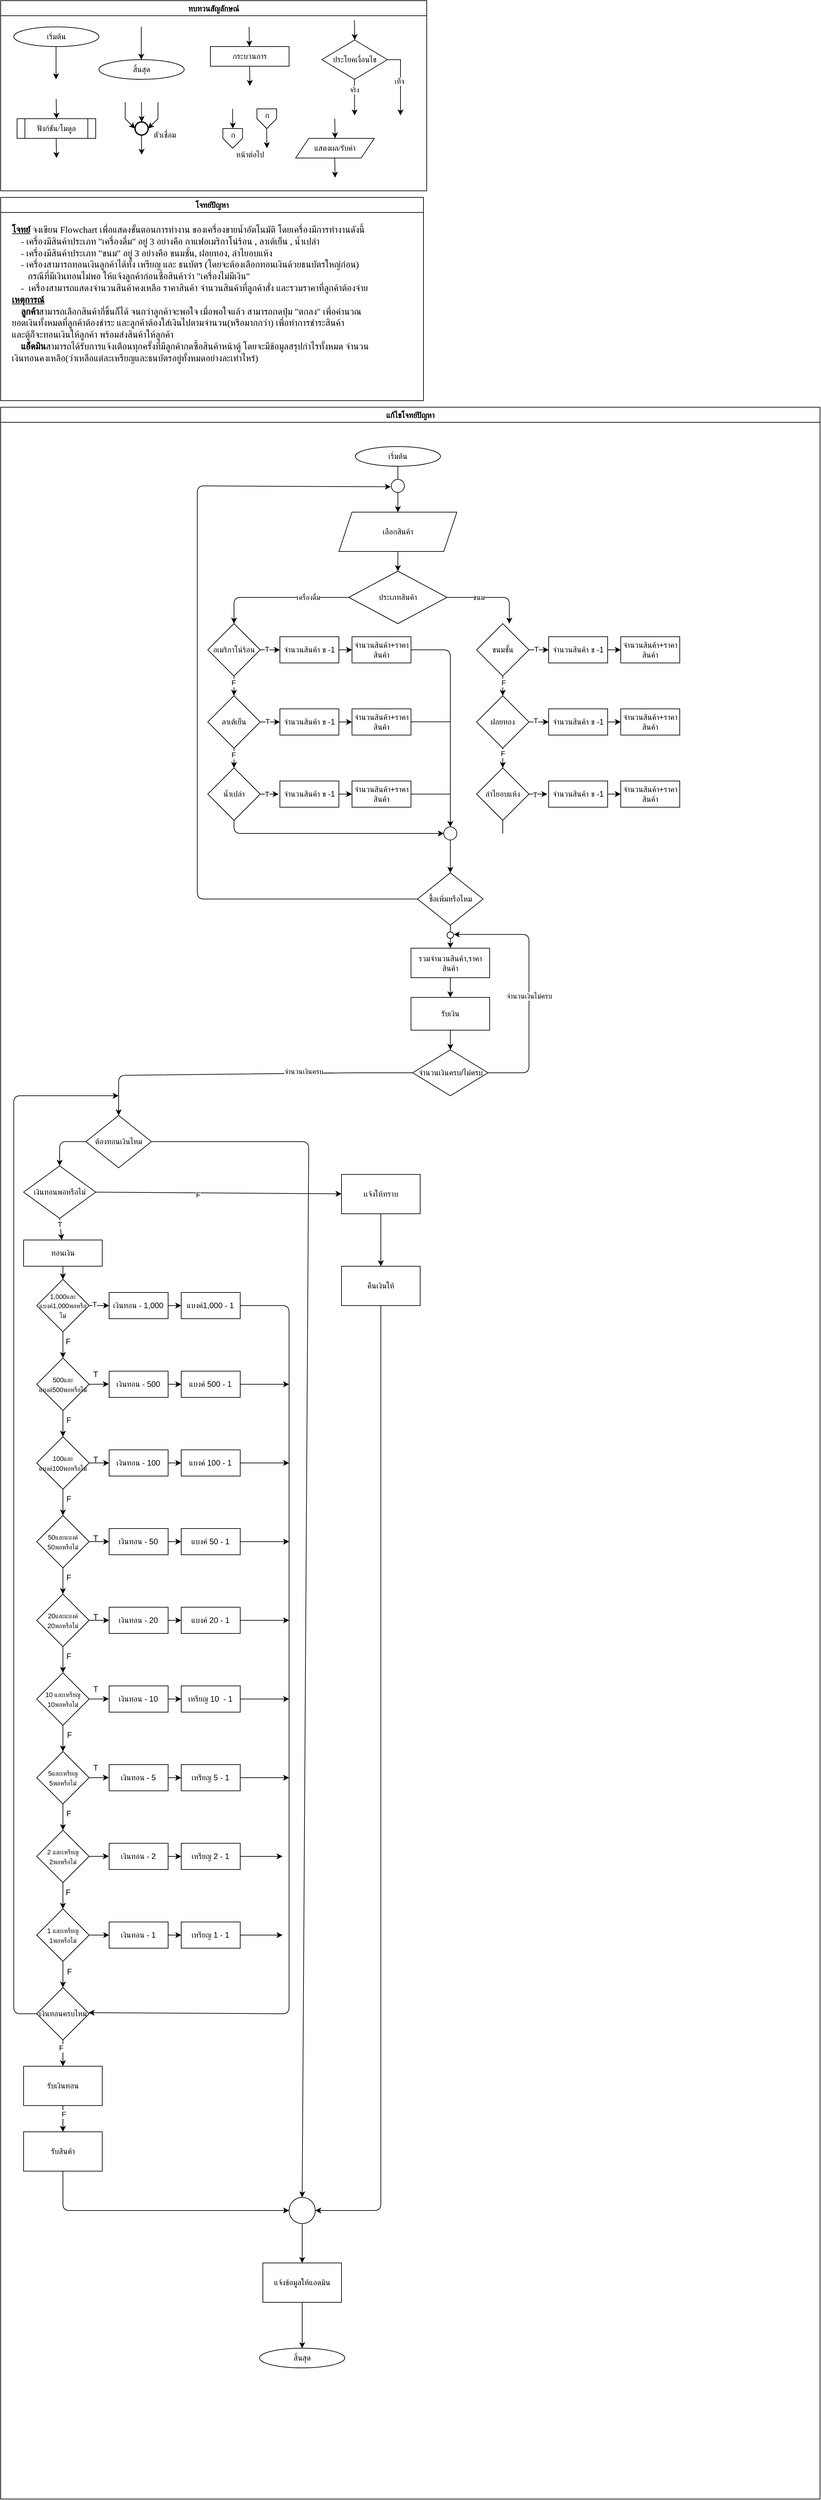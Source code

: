 <mxfile>
    <diagram id="C5RBs43oDa-KdzZeNtuy" name="Page-1">
        <mxGraphModel dx="2458" dy="922" grid="1" gridSize="10" guides="1" tooltips="1" connect="1" arrows="1" fold="1" page="1" pageScale="1" pageWidth="827" pageHeight="1169" math="0" shadow="0">
            <root>
                <mxCell id="WIyWlLk6GJQsqaUBKTNV-0"/>
                <mxCell id="WIyWlLk6GJQsqaUBKTNV-1" parent="WIyWlLk6GJQsqaUBKTNV-0"/>
                <mxCell id="M7CGMbNuYNeq0SnUNNgH-6" value="ทบทวนสัญลักษณ์" style="swimlane;fontFamily=Sarabun;fontSource=https%3A%2F%2Ffonts.googleapis.com%2Fcss%3Ffamily%3DSarabun;" parent="WIyWlLk6GJQsqaUBKTNV-1" vertex="1">
                    <mxGeometry x="-720" y="20" width="650" height="290" as="geometry"/>
                </mxCell>
                <mxCell id="M7CGMbNuYNeq0SnUNNgH-2" value="&lt;font data-font-src=&quot;https://fonts.googleapis.com/css?family=Sarabun&quot; face=&quot;Sarabun&quot;&gt;เริ่มต้น&lt;/font&gt;" style="ellipse;whiteSpace=wrap;html=1;" parent="M7CGMbNuYNeq0SnUNNgH-6" vertex="1">
                    <mxGeometry x="20" y="40" width="130" height="30" as="geometry"/>
                </mxCell>
                <mxCell id="M7CGMbNuYNeq0SnUNNgH-5" value="" style="endArrow=classic;html=1;rounded=0;" parent="M7CGMbNuYNeq0SnUNNgH-6" edge="1">
                    <mxGeometry width="50" height="50" relative="1" as="geometry">
                        <mxPoint x="84.5" y="70" as="sourcePoint"/>
                        <mxPoint x="84.5" y="120" as="targetPoint"/>
                    </mxGeometry>
                </mxCell>
                <mxCell id="M7CGMbNuYNeq0SnUNNgH-3" value="&lt;font face=&quot;Sarabun&quot;&gt;สิ้นสุด&lt;/font&gt;" style="ellipse;whiteSpace=wrap;html=1;" parent="M7CGMbNuYNeq0SnUNNgH-6" vertex="1">
                    <mxGeometry x="150" y="90" width="130" height="30" as="geometry"/>
                </mxCell>
                <mxCell id="M7CGMbNuYNeq0SnUNNgH-4" value="" style="endArrow=classic;html=1;rounded=0;" parent="M7CGMbNuYNeq0SnUNNgH-6" edge="1">
                    <mxGeometry width="50" height="50" relative="1" as="geometry">
                        <mxPoint x="214.5" y="40" as="sourcePoint"/>
                        <mxPoint x="214.5" y="90" as="targetPoint"/>
                    </mxGeometry>
                </mxCell>
                <mxCell id="mvioNwK95yMqdUQ73LqQ-0" value="กระบวนการ" style="rounded=0;whiteSpace=wrap;html=1;fontFamily=Sarabun;fontSource=https%3A%2F%2Ffonts.googleapis.com%2Fcss%3Ffamily%3DSarabun;" parent="M7CGMbNuYNeq0SnUNNgH-6" vertex="1">
                    <mxGeometry x="320" y="70" width="120" height="30" as="geometry"/>
                </mxCell>
                <mxCell id="mvioNwK95yMqdUQ73LqQ-1" value="" style="endArrow=classic;html=1;rounded=0;" parent="M7CGMbNuYNeq0SnUNNgH-6" edge="1">
                    <mxGeometry width="50" height="50" relative="1" as="geometry">
                        <mxPoint x="379" y="40" as="sourcePoint"/>
                        <mxPoint x="379.5" y="70" as="targetPoint"/>
                    </mxGeometry>
                </mxCell>
                <mxCell id="mvioNwK95yMqdUQ73LqQ-2" value="" style="endArrow=classic;html=1;rounded=0;" parent="M7CGMbNuYNeq0SnUNNgH-6" edge="1">
                    <mxGeometry width="50" height="50" relative="1" as="geometry">
                        <mxPoint x="379.75" y="100" as="sourcePoint"/>
                        <mxPoint x="380.25" y="130" as="targetPoint"/>
                    </mxGeometry>
                </mxCell>
                <mxCell id="mvioNwK95yMqdUQ73LqQ-3" value="ประโยคเงื่อนไข" style="rhombus;whiteSpace=wrap;html=1;fontFamily=Sarabun;fontSource=https%3A%2F%2Ffonts.googleapis.com%2Fcss%3Ffamily%3DSarabun;" parent="M7CGMbNuYNeq0SnUNNgH-6" vertex="1">
                    <mxGeometry x="490" y="60" width="100" height="60" as="geometry"/>
                </mxCell>
                <mxCell id="mvioNwK95yMqdUQ73LqQ-4" value="" style="endArrow=classic;html=1;rounded=0;" parent="M7CGMbNuYNeq0SnUNNgH-6" edge="1">
                    <mxGeometry width="50" height="50" relative="1" as="geometry">
                        <mxPoint x="539.71" y="30" as="sourcePoint"/>
                        <mxPoint x="540.21" y="60" as="targetPoint"/>
                    </mxGeometry>
                </mxCell>
                <mxCell id="mvioNwK95yMqdUQ73LqQ-5" value="" style="endArrow=classic;html=1;rounded=0;" parent="M7CGMbNuYNeq0SnUNNgH-6" edge="1">
                    <mxGeometry width="50" height="50" relative="1" as="geometry">
                        <mxPoint x="539.71" y="120" as="sourcePoint"/>
                        <mxPoint x="540" y="175" as="targetPoint"/>
                    </mxGeometry>
                </mxCell>
                <mxCell id="mvioNwK95yMqdUQ73LqQ-7" value="จริง" style="edgeLabel;html=1;align=center;verticalAlign=middle;resizable=0;points=[];fontFamily=Sarabun;fontSource=https%3A%2F%2Ffonts.googleapis.com%2Fcss%3Ffamily%3DSarabun;" parent="mvioNwK95yMqdUQ73LqQ-5" vertex="1" connectable="0">
                    <mxGeometry x="-0.414" y="-1" relative="1" as="geometry">
                        <mxPoint as="offset"/>
                    </mxGeometry>
                </mxCell>
                <mxCell id="mvioNwK95yMqdUQ73LqQ-6" value="" style="endArrow=classic;html=1;rounded=0;exitX=1;exitY=0.5;exitDx=0;exitDy=0;" parent="M7CGMbNuYNeq0SnUNNgH-6" source="mvioNwK95yMqdUQ73LqQ-3" edge="1">
                    <mxGeometry width="50" height="50" relative="1" as="geometry">
                        <mxPoint x="620" y="95" as="sourcePoint"/>
                        <mxPoint x="610" y="175" as="targetPoint"/>
                        <Array as="points">
                            <mxPoint x="610" y="90"/>
                        </Array>
                    </mxGeometry>
                </mxCell>
                <mxCell id="mvioNwK95yMqdUQ73LqQ-8" value="&lt;font data-font-src=&quot;https://fonts.googleapis.com/css?family=Sarabun&quot; face=&quot;Sarabun&quot;&gt;เท็จ&lt;/font&gt;" style="edgeLabel;html=1;align=center;verticalAlign=middle;resizable=0;points=[];" parent="mvioNwK95yMqdUQ73LqQ-6" vertex="1" connectable="0">
                    <mxGeometry x="-0.002" y="-2" relative="1" as="geometry">
                        <mxPoint as="offset"/>
                    </mxGeometry>
                </mxCell>
                <mxCell id="mvioNwK95yMqdUQ73LqQ-9" value="&lt;font data-font-src=&quot;https://fonts.googleapis.com/css?family=Sarabun&quot; face=&quot;Sarabun&quot;&gt;ฟังก์ชัน/โมดูล&lt;/font&gt;" style="shape=process;whiteSpace=wrap;html=1;backgroundOutline=1;" parent="M7CGMbNuYNeq0SnUNNgH-6" vertex="1">
                    <mxGeometry x="25" y="180" width="120" height="30" as="geometry"/>
                </mxCell>
                <mxCell id="mvioNwK95yMqdUQ73LqQ-11" value="" style="endArrow=classic;html=1;rounded=0;" parent="M7CGMbNuYNeq0SnUNNgH-6" edge="1">
                    <mxGeometry width="50" height="50" relative="1" as="geometry">
                        <mxPoint x="84.71" y="150" as="sourcePoint"/>
                        <mxPoint x="85.21" y="180" as="targetPoint"/>
                    </mxGeometry>
                </mxCell>
                <mxCell id="mvioNwK95yMqdUQ73LqQ-12" value="" style="endArrow=classic;html=1;rounded=0;" parent="M7CGMbNuYNeq0SnUNNgH-6" edge="1">
                    <mxGeometry width="50" height="50" relative="1" as="geometry">
                        <mxPoint x="84.71" y="210" as="sourcePoint"/>
                        <mxPoint x="85.21" y="240" as="targetPoint"/>
                    </mxGeometry>
                </mxCell>
                <mxCell id="mvioNwK95yMqdUQ73LqQ-13" value="" style="strokeWidth=2;html=1;shape=mxgraph.flowchart.start_2;whiteSpace=wrap;" parent="M7CGMbNuYNeq0SnUNNgH-6" vertex="1">
                    <mxGeometry x="205" y="185" width="20" height="20" as="geometry"/>
                </mxCell>
                <mxCell id="mvioNwK95yMqdUQ73LqQ-16" value="" style="endArrow=classic;html=1;rounded=0;" parent="M7CGMbNuYNeq0SnUNNgH-6" edge="1">
                    <mxGeometry width="50" height="50" relative="1" as="geometry">
                        <mxPoint x="214.71" y="155" as="sourcePoint"/>
                        <mxPoint x="215.21" y="185" as="targetPoint"/>
                    </mxGeometry>
                </mxCell>
                <mxCell id="mvioNwK95yMqdUQ73LqQ-17" value="" style="endArrow=classic;html=1;rounded=0;entryX=0;entryY=0.5;entryDx=0;entryDy=0;entryPerimeter=0;" parent="M7CGMbNuYNeq0SnUNNgH-6" target="mvioNwK95yMqdUQ73LqQ-13" edge="1">
                    <mxGeometry width="50" height="50" relative="1" as="geometry">
                        <mxPoint x="190.0" y="155" as="sourcePoint"/>
                        <mxPoint x="190.5" y="185" as="targetPoint"/>
                        <Array as="points">
                            <mxPoint x="190" y="180"/>
                        </Array>
                    </mxGeometry>
                </mxCell>
                <mxCell id="mvioNwK95yMqdUQ73LqQ-18" value="" style="endArrow=classic;html=1;rounded=0;entryX=1;entryY=0.5;entryDx=0;entryDy=0;entryPerimeter=0;" parent="M7CGMbNuYNeq0SnUNNgH-6" target="mvioNwK95yMqdUQ73LqQ-13" edge="1">
                    <mxGeometry width="50" height="50" relative="1" as="geometry">
                        <mxPoint x="240.0" y="155" as="sourcePoint"/>
                        <mxPoint x="240.5" y="185" as="targetPoint"/>
                        <Array as="points">
                            <mxPoint x="240" y="180"/>
                        </Array>
                    </mxGeometry>
                </mxCell>
                <mxCell id="mvioNwK95yMqdUQ73LqQ-19" value="" style="endArrow=classic;html=1;rounded=0;" parent="M7CGMbNuYNeq0SnUNNgH-6" edge="1">
                    <mxGeometry width="50" height="50" relative="1" as="geometry">
                        <mxPoint x="214.71" y="205" as="sourcePoint"/>
                        <mxPoint x="215.21" y="235" as="targetPoint"/>
                    </mxGeometry>
                </mxCell>
                <mxCell id="mvioNwK95yMqdUQ73LqQ-20" value="&lt;font data-font-src=&quot;https://fonts.googleapis.com/css?family=Sarabun&quot; face=&quot;Sarabun&quot;&gt;ตัวเชื่อม&lt;/font&gt;" style="text;html=1;align=center;verticalAlign=middle;resizable=0;points=[];autosize=1;strokeColor=none;fillColor=none;" parent="M7CGMbNuYNeq0SnUNNgH-6" vertex="1">
                    <mxGeometry x="220" y="190" width="60" height="30" as="geometry"/>
                </mxCell>
                <mxCell id="mvioNwK95yMqdUQ73LqQ-25" value="" style="endArrow=classic;html=1;rounded=0;" parent="M7CGMbNuYNeq0SnUNNgH-6" edge="1">
                    <mxGeometry width="50" height="50" relative="1" as="geometry">
                        <mxPoint x="353.71" y="165" as="sourcePoint"/>
                        <mxPoint x="354.21" y="195" as="targetPoint"/>
                    </mxGeometry>
                </mxCell>
                <mxCell id="mvioNwK95yMqdUQ73LqQ-21" value="" style="verticalLabelPosition=bottom;verticalAlign=top;html=1;shape=offPageConnector;rounded=0;size=0.5;" parent="M7CGMbNuYNeq0SnUNNgH-6" vertex="1">
                    <mxGeometry x="339" y="195" width="30" height="30" as="geometry"/>
                </mxCell>
                <mxCell id="mvioNwK95yMqdUQ73LqQ-26" value="" style="endArrow=classic;html=1;rounded=0;" parent="M7CGMbNuYNeq0SnUNNgH-6" edge="1">
                    <mxGeometry width="50" height="50" relative="1" as="geometry">
                        <mxPoint x="405.71" y="195" as="sourcePoint"/>
                        <mxPoint x="406.21" y="225" as="targetPoint"/>
                    </mxGeometry>
                </mxCell>
                <mxCell id="mvioNwK95yMqdUQ73LqQ-27" value="" style="verticalLabelPosition=bottom;verticalAlign=top;html=1;shape=offPageConnector;rounded=0;size=0.5;" parent="M7CGMbNuYNeq0SnUNNgH-6" vertex="1">
                    <mxGeometry x="391" y="165" width="30" height="30" as="geometry"/>
                </mxCell>
                <mxCell id="mvioNwK95yMqdUQ73LqQ-28" value="หน้าต่อไป" style="text;html=1;align=center;verticalAlign=middle;resizable=0;points=[];autosize=1;strokeColor=none;fillColor=none;fontFamily=Sarabun;fontSource=https%3A%2F%2Ffonts.googleapis.com%2Fcss%3Ffamily%3DSarabun;" parent="M7CGMbNuYNeq0SnUNNgH-6" vertex="1">
                    <mxGeometry x="345" y="220" width="70" height="30" as="geometry"/>
                </mxCell>
                <mxCell id="mvioNwK95yMqdUQ73LqQ-29" value="ก" style="text;html=1;align=center;verticalAlign=middle;resizable=0;points=[];autosize=1;strokeColor=none;fillColor=none;fontFamily=Sarabun;fontSource=https%3A%2F%2Ffonts.googleapis.com%2Fcss%3Ffamily%3DSarabun;" parent="M7CGMbNuYNeq0SnUNNgH-6" vertex="1">
                    <mxGeometry x="339" y="190" width="30" height="30" as="geometry"/>
                </mxCell>
                <mxCell id="mvioNwK95yMqdUQ73LqQ-30" value="ก" style="text;html=1;align=center;verticalAlign=middle;resizable=0;points=[];autosize=1;strokeColor=none;fillColor=none;fontFamily=Sarabun;fontSource=https%3A%2F%2Ffonts.googleapis.com%2Fcss%3Ffamily%3DSarabun;" parent="M7CGMbNuYNeq0SnUNNgH-6" vertex="1">
                    <mxGeometry x="391" y="160" width="30" height="30" as="geometry"/>
                </mxCell>
                <mxCell id="mvioNwK95yMqdUQ73LqQ-32" value="แสดงผล/รับค่า" style="shape=parallelogram;perimeter=parallelogramPerimeter;whiteSpace=wrap;html=1;fixedSize=1;fontFamily=Sarabun;fontSource=https%3A%2F%2Ffonts.googleapis.com%2Fcss%3Ffamily%3DSarabun;" parent="M7CGMbNuYNeq0SnUNNgH-6" vertex="1">
                    <mxGeometry x="450" y="210" width="120" height="30" as="geometry"/>
                </mxCell>
                <mxCell id="mvioNwK95yMqdUQ73LqQ-33" value="" style="endArrow=classic;html=1;rounded=0;" parent="M7CGMbNuYNeq0SnUNNgH-6" edge="1">
                    <mxGeometry width="50" height="50" relative="1" as="geometry">
                        <mxPoint x="509.71" y="180" as="sourcePoint"/>
                        <mxPoint x="510.21" y="210" as="targetPoint"/>
                    </mxGeometry>
                </mxCell>
                <mxCell id="mvioNwK95yMqdUQ73LqQ-34" value="" style="endArrow=classic;html=1;rounded=0;" parent="M7CGMbNuYNeq0SnUNNgH-6" edge="1">
                    <mxGeometry width="50" height="50" relative="1" as="geometry">
                        <mxPoint x="509.71" y="240" as="sourcePoint"/>
                        <mxPoint x="510.21" y="270" as="targetPoint"/>
                    </mxGeometry>
                </mxCell>
                <mxCell id="mvioNwK95yMqdUQ73LqQ-36" value="แก้ไขโจทย์ปัญหา" style="swimlane;fontFamily=Sarabun;fontSource=https%3A%2F%2Ffonts.googleapis.com%2Fcss%3Ffamily%3DSarabun;" parent="WIyWlLk6GJQsqaUBKTNV-1" vertex="1">
                    <mxGeometry x="-720" y="640" width="1250" height="3190" as="geometry"/>
                </mxCell>
                <mxCell id="164" value="" style="ellipse;whiteSpace=wrap;html=1;aspect=fixed;" vertex="1" parent="mvioNwK95yMqdUQ73LqQ-36">
                    <mxGeometry x="440" y="2730" width="40" height="40" as="geometry"/>
                </mxCell>
                <mxCell id="3" value="&lt;font face=&quot;Sarabun&quot;&gt;สิ้นสุด&lt;/font&gt;" style="ellipse;whiteSpace=wrap;html=1;" vertex="1" parent="mvioNwK95yMqdUQ73LqQ-36">
                    <mxGeometry x="395" y="2960" width="130" height="30" as="geometry"/>
                </mxCell>
                <mxCell id="166" style="edgeStyle=none;html=1;exitX=0.5;exitY=1;exitDx=0;exitDy=0;" edge="1" parent="mvioNwK95yMqdUQ73LqQ-36" source="167" target="3">
                    <mxGeometry relative="1" as="geometry"/>
                </mxCell>
                <mxCell id="167" value="แจ้งข้อมูลให้แอดมิน" style="whiteSpace=wrap;html=1;" vertex="1" parent="mvioNwK95yMqdUQ73LqQ-36">
                    <mxGeometry x="400" y="2830" width="120" height="60" as="geometry"/>
                </mxCell>
                <mxCell id="163" value="" style="edgeStyle=none;html=1;" edge="1" parent="mvioNwK95yMqdUQ73LqQ-36" source="164" target="167">
                    <mxGeometry relative="1" as="geometry"/>
                </mxCell>
                <mxCell id="mvioNwK95yMqdUQ73LqQ-70" value="&lt;font data-font-src=&quot;https://fonts.googleapis.com/css?family=Sarabun&quot; face=&quot;Sarabun&quot;&gt;โจทย์ปัญหา&lt;/font&gt;" style="swimlane;whiteSpace=wrap;html=1;" parent="WIyWlLk6GJQsqaUBKTNV-1" vertex="1">
                    <mxGeometry x="-720" y="320" width="645" height="310" as="geometry"/>
                </mxCell>
                <mxCell id="mvioNwK95yMqdUQ73LqQ-71" value="&lt;p style=&quot;line-height: 120%;&quot;&gt;&lt;font data-font-src=&quot;https://fonts.googleapis.com/css?family=Sarabun&quot; face=&quot;Sarabun&quot; style=&quot;font-size: 14px;&quot;&gt;&lt;b&gt;&lt;u&gt;โจทย์&lt;/u&gt;&lt;/b&gt; จงเขียน Flowchart เพื่อแสดงขั้นตอนการทำงาน ของเครื่องขายน้ำอัตโนมัติ โดยเครื่องมีการทำงานดังนี้&lt;br&gt;&amp;nbsp; &amp;nbsp; - เครื่องมีสินค้าประเภท &quot;เครื่องดื่ม&quot; อยู่ 3 อย่างคือ กาแฟอเมริกาโน่ร้อน , ลาเต้เย็น , น้ำเปล่า&lt;br&gt;&amp;nbsp; &amp;nbsp; - เครื่องมีสินค้าประเภท &quot;ขนม&quot; อยู่ 3 อย่างคือ ขนมชั้น, ฝอยทอง, ลำไยอบแห้ง&lt;br&gt;&amp;nbsp; &amp;nbsp; - เครื่องสามารถทอนเงินลูกค้าได้ทั้ง เหรียญ และ ธนบัตร (โดยจะต้องเลือกทอนเงินด้วยธนบัตรใหญ่ก่อน)&lt;br&gt;&lt;/font&gt;&lt;span style=&quot;font-family: Sarabun; background-color: initial;&quot;&gt;&amp;nbsp; &amp;nbsp; &amp;nbsp; &amp;nbsp;กรณีที่มีเงินทอนไม่พอ ให้แจ้งลูกค้าก่อนซื้อสินค้าว่า &quot;เครื่องไม่มีเงิน&quot;&lt;br&gt;&amp;nbsp; &amp;nbsp; -&amp;nbsp; เครื่องสามารถแสดงจำนวนสินค้าคงเหลือ ราคาสินค้า จำนวนสินค้าที่ลูกค้าสั่ง และรวมราคาที่ลูกค้าต้องจ่าย&lt;br&gt;&lt;/span&gt;&lt;span style=&quot;font-family: Sarabun; background-color: initial;&quot;&gt;&lt;b&gt;&lt;u&gt;เหตุการณ์&lt;/u&gt;&lt;/b&gt;&lt;br&gt;&amp;nbsp; &amp;nbsp; &lt;b&gt;ลูกค้า&lt;/b&gt;สามารถเลือกสินค้ากี่ชิ้นก็ได้ จนกว่าลูกค้าจะพอใจ เมื่อพอใจแล้ว สามารถกดปุ่ม &quot;ตกลง&quot; เพื่อคำนวณ&lt;br&gt;ยอดเงินทั้งหมดที่ลูกค้าต้องชำระ และลูกค้าต้องใส่เงินไปตามจำนวน(หรือมากกว่า) เพื่อทำการชำระสินค้า&lt;br&gt;และตู้ก็จะทอนเงินให้ลูกค้า พร้อมส่งสินค้าให้ลูกค้า&lt;br&gt;&amp;nbsp; &amp;nbsp; &lt;b&gt;แอ็ดมิน&lt;/b&gt;สามารถได้รับการแจ้งเตือนทุกครั้งที่มีลูกค้ากดซื้อสินค้าหน้าตู้ โดยจะมีข้อมูลสรุปกำไรทั้งหมด จำนวน&lt;br&gt;เงินทอนคงเหลือ(ว่าเหลือแต่ละเหรียญและธนบัตรอยู่ทั้งหมดอย่างละเท่าไหร่)&lt;/span&gt;&lt;/p&gt;" style="text;html=1;align=left;verticalAlign=top;resizable=0;points=[];autosize=1;strokeColor=none;fillColor=none;fontSize=14;" parent="mvioNwK95yMqdUQ73LqQ-70" vertex="1">
                    <mxGeometry x="15" y="20" width="630" height="260" as="geometry"/>
                </mxCell>
                <mxCell id="1" value="" style="edgeStyle=none;html=1;startArrow=none;" edge="1" parent="WIyWlLk6GJQsqaUBKTNV-1" source="63" target="5">
                    <mxGeometry relative="1" as="geometry"/>
                </mxCell>
                <mxCell id="2" value="&lt;font data-font-src=&quot;https://fonts.googleapis.com/css?family=Sarabun&quot; face=&quot;Sarabun&quot;&gt;เริ่มต้น&lt;/font&gt;" style="ellipse;whiteSpace=wrap;html=1;" vertex="1" parent="WIyWlLk6GJQsqaUBKTNV-1">
                    <mxGeometry x="-179" y="700" width="130" height="30" as="geometry"/>
                </mxCell>
                <mxCell id="4" value="" style="edgeStyle=none;html=1;" edge="1" parent="WIyWlLk6GJQsqaUBKTNV-1" source="5" target="6">
                    <mxGeometry relative="1" as="geometry"/>
                </mxCell>
                <mxCell id="5" value="เลือกสินค้า" style="shape=parallelogram;perimeter=parallelogramPerimeter;whiteSpace=wrap;html=1;fixedSize=1;" vertex="1" parent="WIyWlLk6GJQsqaUBKTNV-1">
                    <mxGeometry x="-204" y="800" width="180" height="60" as="geometry"/>
                </mxCell>
                <mxCell id="6" value="ประเภทสินค้า" style="rhombus;whiteSpace=wrap;html=1;" vertex="1" parent="WIyWlLk6GJQsqaUBKTNV-1">
                    <mxGeometry x="-189" y="890" width="150" height="80" as="geometry"/>
                </mxCell>
                <mxCell id="7" value="" style="edgeStyle=none;html=1;" edge="1" parent="WIyWlLk6GJQsqaUBKTNV-1" source="11" target="16">
                    <mxGeometry relative="1" as="geometry"/>
                </mxCell>
                <mxCell id="8" value="F" style="edgeLabel;html=1;align=center;verticalAlign=middle;resizable=0;points=[];" vertex="1" connectable="0" parent="7">
                    <mxGeometry x="-0.371" y="-1" relative="1" as="geometry">
                        <mxPoint as="offset"/>
                    </mxGeometry>
                </mxCell>
                <mxCell id="9" value="" style="edgeStyle=none;html=1;" edge="1" parent="WIyWlLk6GJQsqaUBKTNV-1" source="11" target="22">
                    <mxGeometry relative="1" as="geometry"/>
                </mxCell>
                <mxCell id="10" value="T" style="edgeLabel;html=1;align=center;verticalAlign=middle;resizable=0;points=[];" vertex="1" connectable="0" parent="9">
                    <mxGeometry x="-0.374" y="1" relative="1" as="geometry">
                        <mxPoint as="offset"/>
                    </mxGeometry>
                </mxCell>
                <mxCell id="11" value="อเมริกาโน่ร้อน" style="rhombus;whiteSpace=wrap;html=1;" vertex="1" parent="WIyWlLk6GJQsqaUBKTNV-1">
                    <mxGeometry x="-404" y="970" width="80" height="80" as="geometry"/>
                </mxCell>
                <mxCell id="12" value="" style="edgeStyle=none;html=1;" edge="1" parent="WIyWlLk6GJQsqaUBKTNV-1" source="16" target="20">
                    <mxGeometry relative="1" as="geometry"/>
                </mxCell>
                <mxCell id="13" value="F" style="edgeLabel;html=1;align=center;verticalAlign=middle;resizable=0;points=[];" vertex="1" connectable="0" parent="12">
                    <mxGeometry x="-0.371" y="-1" relative="1" as="geometry">
                        <mxPoint as="offset"/>
                    </mxGeometry>
                </mxCell>
                <mxCell id="14" style="edgeStyle=none;html=1;exitX=1;exitY=0.5;exitDx=0;exitDy=0;entryX=0;entryY=0.5;entryDx=0;entryDy=0;" edge="1" parent="WIyWlLk6GJQsqaUBKTNV-1" source="16" target="24">
                    <mxGeometry relative="1" as="geometry"/>
                </mxCell>
                <mxCell id="15" value="T" style="edgeLabel;html=1;align=center;verticalAlign=middle;resizable=0;points=[];" vertex="1" connectable="0" parent="14">
                    <mxGeometry x="-0.316" y="1" relative="1" as="geometry">
                        <mxPoint as="offset"/>
                    </mxGeometry>
                </mxCell>
                <mxCell id="16" value="ลาเต้เย็น" style="rhombus;whiteSpace=wrap;html=1;" vertex="1" parent="WIyWlLk6GJQsqaUBKTNV-1">
                    <mxGeometry x="-404" y="1080" width="80" height="80" as="geometry"/>
                </mxCell>
                <mxCell id="17" style="edgeStyle=none;html=1;exitX=1;exitY=0.5;exitDx=0;exitDy=0;entryX=-0.022;entryY=0.502;entryDx=0;entryDy=0;entryPerimeter=0;" edge="1" parent="WIyWlLk6GJQsqaUBKTNV-1" source="20" target="27">
                    <mxGeometry relative="1" as="geometry"/>
                </mxCell>
                <mxCell id="18" value="T" style="edgeLabel;html=1;align=center;verticalAlign=middle;resizable=0;points=[];" vertex="1" connectable="0" parent="17">
                    <mxGeometry x="-0.33" relative="1" as="geometry">
                        <mxPoint as="offset"/>
                    </mxGeometry>
                </mxCell>
                <mxCell id="19" style="edgeStyle=none;html=1;entryX=0;entryY=0.5;entryDx=0;entryDy=0;" edge="1" parent="WIyWlLk6GJQsqaUBKTNV-1" source="20" target="55">
                    <mxGeometry relative="1" as="geometry">
                        <Array as="points">
                            <mxPoint x="-364" y="1290"/>
                        </Array>
                    </mxGeometry>
                </mxCell>
                <mxCell id="20" value="น้ำเปล่า" style="rhombus;whiteSpace=wrap;html=1;" vertex="1" parent="WIyWlLk6GJQsqaUBKTNV-1">
                    <mxGeometry x="-404" y="1190" width="80" height="80" as="geometry"/>
                </mxCell>
                <mxCell id="21" value="" style="edgeStyle=none;html=1;" edge="1" parent="WIyWlLk6GJQsqaUBKTNV-1" source="22" target="23">
                    <mxGeometry relative="1" as="geometry"/>
                </mxCell>
                <mxCell id="22" value="จำนวนสินค้า ข -1" style="whiteSpace=wrap;html=1;" vertex="1" parent="WIyWlLk6GJQsqaUBKTNV-1">
                    <mxGeometry x="-294" y="990" width="90" height="40" as="geometry"/>
                </mxCell>
                <mxCell id="23" value="จำนวนสินค้า+ราคาสินค้า" style="whiteSpace=wrap;html=1;" vertex="1" parent="WIyWlLk6GJQsqaUBKTNV-1">
                    <mxGeometry x="-184" y="990" width="90" height="40" as="geometry"/>
                </mxCell>
                <mxCell id="24" value="จำนวนสินค้า ข -1" style="whiteSpace=wrap;html=1;" vertex="1" parent="WIyWlLk6GJQsqaUBKTNV-1">
                    <mxGeometry x="-294" y="1100" width="90" height="40" as="geometry"/>
                </mxCell>
                <mxCell id="25" value="จำนวนสินค้า+ราคาสินค้า" style="whiteSpace=wrap;html=1;" vertex="1" parent="WIyWlLk6GJQsqaUBKTNV-1">
                    <mxGeometry x="-184" y="1100" width="90" height="40" as="geometry"/>
                </mxCell>
                <mxCell id="26" value="" style="edgeStyle=none;html=1;" edge="1" parent="WIyWlLk6GJQsqaUBKTNV-1" source="24" target="25">
                    <mxGeometry relative="1" as="geometry"/>
                </mxCell>
                <mxCell id="27" value="จำนวนสินค้า ข -1" style="whiteSpace=wrap;html=1;" vertex="1" parent="WIyWlLk6GJQsqaUBKTNV-1">
                    <mxGeometry x="-294" y="1210" width="90" height="40" as="geometry"/>
                </mxCell>
                <mxCell id="28" value="จำนวนสินค้า+ราคาสินค้า" style="whiteSpace=wrap;html=1;" vertex="1" parent="WIyWlLk6GJQsqaUBKTNV-1">
                    <mxGeometry x="-184" y="1210" width="90" height="40" as="geometry"/>
                </mxCell>
                <mxCell id="29" value="" style="edgeStyle=none;html=1;" edge="1" parent="WIyWlLk6GJQsqaUBKTNV-1" source="27" target="28">
                    <mxGeometry relative="1" as="geometry"/>
                </mxCell>
                <mxCell id="30" value="ขนมชั้น" style="rhombus;whiteSpace=wrap;html=1;" vertex="1" parent="WIyWlLk6GJQsqaUBKTNV-1">
                    <mxGeometry x="6" y="970" width="80" height="80" as="geometry"/>
                </mxCell>
                <mxCell id="31" value="ฝอยทอง" style="rhombus;whiteSpace=wrap;html=1;" vertex="1" parent="WIyWlLk6GJQsqaUBKTNV-1">
                    <mxGeometry x="6" y="1080" width="80" height="80" as="geometry"/>
                </mxCell>
                <mxCell id="32" value="" style="edgeStyle=none;html=1;" edge="1" parent="WIyWlLk6GJQsqaUBKTNV-1" source="30" target="31">
                    <mxGeometry relative="1" as="geometry"/>
                </mxCell>
                <mxCell id="33" value="F" style="edgeLabel;html=1;align=center;verticalAlign=middle;resizable=0;points=[];" vertex="1" connectable="0" parent="32">
                    <mxGeometry x="-0.371" y="1" relative="1" as="geometry">
                        <mxPoint as="offset"/>
                    </mxGeometry>
                </mxCell>
                <mxCell id="34" value="ลำไยอบแห้ง" style="rhombus;whiteSpace=wrap;html=1;" vertex="1" parent="WIyWlLk6GJQsqaUBKTNV-1">
                    <mxGeometry x="6" y="1190" width="80" height="80" as="geometry"/>
                </mxCell>
                <mxCell id="35" value="" style="edgeStyle=none;html=1;exitX=0.5;exitY=1;exitDx=0;exitDy=0;" edge="1" parent="WIyWlLk6GJQsqaUBKTNV-1" source="31" target="34">
                    <mxGeometry relative="1" as="geometry">
                        <mxPoint x="776" y="530" as="sourcePoint"/>
                    </mxGeometry>
                </mxCell>
                <mxCell id="36" value="F" style="edgeLabel;html=1;align=center;verticalAlign=middle;resizable=0;points=[];" vertex="1" connectable="0" parent="35">
                    <mxGeometry x="-0.516" relative="1" as="geometry">
                        <mxPoint as="offset"/>
                    </mxGeometry>
                </mxCell>
                <mxCell id="37" value="จำนวนสินค้า ข -1" style="whiteSpace=wrap;html=1;" vertex="1" parent="WIyWlLk6GJQsqaUBKTNV-1">
                    <mxGeometry x="116" y="990" width="90" height="40" as="geometry"/>
                </mxCell>
                <mxCell id="38" value="" style="edgeStyle=none;html=1;" edge="1" parent="WIyWlLk6GJQsqaUBKTNV-1" source="30" target="37">
                    <mxGeometry relative="1" as="geometry"/>
                </mxCell>
                <mxCell id="39" value="T" style="edgeLabel;html=1;align=center;verticalAlign=middle;resizable=0;points=[];" vertex="1" connectable="0" parent="38">
                    <mxGeometry x="-0.316" y="1" relative="1" as="geometry">
                        <mxPoint as="offset"/>
                    </mxGeometry>
                </mxCell>
                <mxCell id="40" value="จำนวนสินค้า+ราคาสินค้า" style="whiteSpace=wrap;html=1;" vertex="1" parent="WIyWlLk6GJQsqaUBKTNV-1">
                    <mxGeometry x="226" y="990" width="90" height="40" as="geometry"/>
                </mxCell>
                <mxCell id="41" value="" style="edgeStyle=none;html=1;" edge="1" parent="WIyWlLk6GJQsqaUBKTNV-1" source="37" target="40">
                    <mxGeometry relative="1" as="geometry"/>
                </mxCell>
                <mxCell id="42" value="จำนวนสินค้า ข -1" style="whiteSpace=wrap;html=1;" vertex="1" parent="WIyWlLk6GJQsqaUBKTNV-1">
                    <mxGeometry x="116" y="1100" width="90" height="40" as="geometry"/>
                </mxCell>
                <mxCell id="43" style="edgeStyle=none;html=1;exitX=1;exitY=0.5;exitDx=0;exitDy=0;entryX=0;entryY=0.5;entryDx=0;entryDy=0;" edge="1" parent="WIyWlLk6GJQsqaUBKTNV-1" source="31" target="42">
                    <mxGeometry relative="1" as="geometry"/>
                </mxCell>
                <mxCell id="44" value="T" style="edgeLabel;html=1;align=center;verticalAlign=middle;resizable=0;points=[];" vertex="1" connectable="0" parent="43">
                    <mxGeometry x="-0.345" y="2" relative="1" as="geometry">
                        <mxPoint as="offset"/>
                    </mxGeometry>
                </mxCell>
                <mxCell id="45" value="จำนวนสินค้า+ราคาสินค้า" style="whiteSpace=wrap;html=1;" vertex="1" parent="WIyWlLk6GJQsqaUBKTNV-1">
                    <mxGeometry x="226" y="1100" width="90" height="40" as="geometry"/>
                </mxCell>
                <mxCell id="46" value="" style="edgeStyle=none;html=1;" edge="1" parent="WIyWlLk6GJQsqaUBKTNV-1" source="42" target="45">
                    <mxGeometry relative="1" as="geometry"/>
                </mxCell>
                <mxCell id="47" value="จำนวนสินค้า ข -1" style="whiteSpace=wrap;html=1;" vertex="1" parent="WIyWlLk6GJQsqaUBKTNV-1">
                    <mxGeometry x="116" y="1210" width="90" height="40" as="geometry"/>
                </mxCell>
                <mxCell id="48" style="edgeStyle=none;html=1;exitX=1;exitY=0.5;exitDx=0;exitDy=0;entryX=-0.022;entryY=0.502;entryDx=0;entryDy=0;entryPerimeter=0;" edge="1" parent="WIyWlLk6GJQsqaUBKTNV-1" source="34" target="47">
                    <mxGeometry relative="1" as="geometry"/>
                </mxCell>
                <mxCell id="49" value="T" style="edgeLabel;html=1;align=center;verticalAlign=middle;resizable=0;points=[];" vertex="1" connectable="0" parent="48">
                    <mxGeometry x="-0.361" y="-1" relative="1" as="geometry">
                        <mxPoint as="offset"/>
                    </mxGeometry>
                </mxCell>
                <mxCell id="50" value="จำนวนสินค้า+ราคาสินค้า" style="whiteSpace=wrap;html=1;" vertex="1" parent="WIyWlLk6GJQsqaUBKTNV-1">
                    <mxGeometry x="226" y="1210" width="90" height="40" as="geometry"/>
                </mxCell>
                <mxCell id="51" value="" style="edgeStyle=none;html=1;" edge="1" parent="WIyWlLk6GJQsqaUBKTNV-1" source="47" target="50">
                    <mxGeometry relative="1" as="geometry"/>
                </mxCell>
                <mxCell id="52" style="edgeStyle=none;html=1;exitX=0;exitY=0.5;exitDx=0;exitDy=0;entryX=0.5;entryY=0;entryDx=0;entryDy=0;" edge="1" parent="WIyWlLk6GJQsqaUBKTNV-1" source="6" target="11">
                    <mxGeometry relative="1" as="geometry">
                        <mxPoint x="366" y="320" as="targetPoint"/>
                        <Array as="points">
                            <mxPoint x="-364" y="930"/>
                        </Array>
                    </mxGeometry>
                </mxCell>
                <mxCell id="53" value="เครื่องดื่ม" style="edgeLabel;html=1;align=center;verticalAlign=middle;resizable=0;points=[];" vertex="1" connectable="0" parent="52">
                    <mxGeometry x="-0.517" y="-2" relative="1" as="geometry">
                        <mxPoint x="-10" y="2" as="offset"/>
                    </mxGeometry>
                </mxCell>
                <mxCell id="54" style="edgeStyle=none;html=1;exitX=0.5;exitY=1;exitDx=0;exitDy=0;" edge="1" parent="WIyWlLk6GJQsqaUBKTNV-1" source="55" target="61">
                    <mxGeometry relative="1" as="geometry"/>
                </mxCell>
                <mxCell id="55" value="" style="ellipse;whiteSpace=wrap;html=1;aspect=fixed;" vertex="1" parent="WIyWlLk6GJQsqaUBKTNV-1">
                    <mxGeometry x="-44" y="1280" width="20" height="20" as="geometry"/>
                </mxCell>
                <mxCell id="56" style="edgeStyle=none;html=1;exitX=1;exitY=0.5;exitDx=0;exitDy=0;entryX=0.5;entryY=0;entryDx=0;entryDy=0;" edge="1" parent="WIyWlLk6GJQsqaUBKTNV-1" source="23" target="55">
                    <mxGeometry relative="1" as="geometry">
                        <mxPoint x="696" y="370.152" as="targetPoint"/>
                        <Array as="points">
                            <mxPoint x="-34" y="1010"/>
                        </Array>
                    </mxGeometry>
                </mxCell>
                <mxCell id="57" value="" style="endArrow=none;html=1;" edge="1" parent="WIyWlLk6GJQsqaUBKTNV-1">
                    <mxGeometry width="50" height="50" relative="1" as="geometry">
                        <mxPoint x="-94.0" y="1230" as="sourcePoint"/>
                        <mxPoint x="-34.0" y="1230" as="targetPoint"/>
                    </mxGeometry>
                </mxCell>
                <mxCell id="58" value="" style="endArrow=none;html=1;" edge="1" parent="WIyWlLk6GJQsqaUBKTNV-1">
                    <mxGeometry width="50" height="50" relative="1" as="geometry">
                        <mxPoint x="-94.0" y="1119.79" as="sourcePoint"/>
                        <mxPoint x="-34.0" y="1119.79" as="targetPoint"/>
                    </mxGeometry>
                </mxCell>
                <mxCell id="59" value="" style="endArrow=none;html=1;" edge="1" parent="WIyWlLk6GJQsqaUBKTNV-1">
                    <mxGeometry width="50" height="50" relative="1" as="geometry">
                        <mxPoint x="46" y="1290" as="sourcePoint"/>
                        <mxPoint x="46" y="1270" as="targetPoint"/>
                    </mxGeometry>
                </mxCell>
                <mxCell id="60" value="" style="edgeStyle=none;html=1;" edge="1" parent="WIyWlLk6GJQsqaUBKTNV-1" source="61" target="65">
                    <mxGeometry relative="1" as="geometry"/>
                </mxCell>
                <mxCell id="61" value="ซื้อเพิ่มหรือไหม" style="rhombus;whiteSpace=wrap;html=1;" vertex="1" parent="WIyWlLk6GJQsqaUBKTNV-1">
                    <mxGeometry x="-84" y="1350" width="100" height="80" as="geometry"/>
                </mxCell>
                <mxCell id="62" value="" style="edgeStyle=none;html=1;endArrow=none;" edge="1" parent="WIyWlLk6GJQsqaUBKTNV-1" target="63">
                    <mxGeometry relative="1" as="geometry">
                        <mxPoint x="-114.0" y="730" as="sourcePoint"/>
                        <mxPoint x="-104" y="800" as="targetPoint"/>
                    </mxGeometry>
                </mxCell>
                <mxCell id="63" value="" style="ellipse;whiteSpace=wrap;html=1;aspect=fixed;" vertex="1" parent="WIyWlLk6GJQsqaUBKTNV-1">
                    <mxGeometry x="-124" y="750" width="20" height="20" as="geometry"/>
                </mxCell>
                <mxCell id="64" value="" style="edgeStyle=none;html=1;" edge="1" parent="WIyWlLk6GJQsqaUBKTNV-1" source="65" target="67">
                    <mxGeometry relative="1" as="geometry"/>
                </mxCell>
                <mxCell id="65" value="รวมจำนวนสินค้า,ราคาสินค้า" style="whiteSpace=wrap;html=1;" vertex="1" parent="WIyWlLk6GJQsqaUBKTNV-1">
                    <mxGeometry x="-94" y="1465" width="120" height="45" as="geometry"/>
                </mxCell>
                <mxCell id="66" value="" style="edgeStyle=none;html=1;" edge="1" parent="WIyWlLk6GJQsqaUBKTNV-1" source="67" target="70">
                    <mxGeometry relative="1" as="geometry"/>
                </mxCell>
                <mxCell id="67" value="รับเงิน" style="whiteSpace=wrap;html=1;" vertex="1" parent="WIyWlLk6GJQsqaUBKTNV-1">
                    <mxGeometry x="-94" y="1540" width="120" height="50" as="geometry"/>
                </mxCell>
                <mxCell id="68" value="" style="edgeStyle=none;html=1;entryX=1.026;entryY=0.399;entryDx=0;entryDy=0;entryPerimeter=0;" edge="1" parent="WIyWlLk6GJQsqaUBKTNV-1" source="70" target="71">
                    <mxGeometry relative="1" as="geometry">
                        <mxPoint x="696" y="800" as="targetPoint"/>
                        <Array as="points">
                            <mxPoint x="86" y="1655"/>
                            <mxPoint x="86" y="1444"/>
                        </Array>
                    </mxGeometry>
                </mxCell>
                <mxCell id="69" value="จำนวนเงินไม่ครบ" style="edgeLabel;html=1;align=center;verticalAlign=middle;resizable=0;points=[];" vertex="1" connectable="0" parent="68">
                    <mxGeometry x="-0.074" relative="1" as="geometry">
                        <mxPoint as="offset"/>
                    </mxGeometry>
                </mxCell>
                <mxCell id="70" value="จำนวนเงินครบ/ไม่ครบ" style="rhombus;whiteSpace=wrap;html=1;" vertex="1" parent="WIyWlLk6GJQsqaUBKTNV-1">
                    <mxGeometry x="-91.5" y="1620" width="115" height="70" as="geometry"/>
                </mxCell>
                <mxCell id="71" value="" style="ellipse;whiteSpace=wrap;html=1;aspect=fixed;" vertex="1" parent="WIyWlLk6GJQsqaUBKTNV-1">
                    <mxGeometry x="-39" y="1440" width="10" height="10" as="geometry"/>
                </mxCell>
                <mxCell id="72" value="ต้องทอนเงินไหม" style="rhombus;whiteSpace=wrap;html=1;" vertex="1" parent="WIyWlLk6GJQsqaUBKTNV-1">
                    <mxGeometry x="-590" y="1720" width="100" height="80" as="geometry"/>
                </mxCell>
                <mxCell id="73" style="edgeStyle=none;html=1;exitX=0;exitY=0.5;exitDx=0;exitDy=0;" edge="1" parent="WIyWlLk6GJQsqaUBKTNV-1" source="70">
                    <mxGeometry relative="1" as="geometry">
                        <mxPoint x="578.499" y="1015.688" as="sourcePoint"/>
                        <mxPoint x="-540" y="1720.0" as="targetPoint"/>
                        <Array as="points">
                            <mxPoint x="-184" y="1655"/>
                            <mxPoint x="-540" y="1659"/>
                        </Array>
                    </mxGeometry>
                </mxCell>
                <mxCell id="74" value="จำนวนเงินครบ" style="edgeLabel;html=1;align=center;verticalAlign=middle;resizable=0;points=[];" vertex="1" connectable="0" parent="73">
                    <mxGeometry x="-0.406" y="-1" relative="1" as="geometry">
                        <mxPoint x="-15" y="-2" as="offset"/>
                    </mxGeometry>
                </mxCell>
                <mxCell id="75" style="edgeStyle=none;html=1;exitX=0.5;exitY=1;exitDx=0;exitDy=0;" edge="1" parent="WIyWlLk6GJQsqaUBKTNV-1" source="77" target="134">
                    <mxGeometry relative="1" as="geometry">
                        <mxPoint x="100" y="1260" as="targetPoint"/>
                    </mxGeometry>
                </mxCell>
                <mxCell id="76" value="T" style="edgeLabel;html=1;align=center;verticalAlign=middle;resizable=0;points=[];" vertex="1" connectable="0" parent="75">
                    <mxGeometry x="-0.453" y="-1" relative="1" as="geometry">
                        <mxPoint as="offset"/>
                    </mxGeometry>
                </mxCell>
                <mxCell id="77" value="เงินทอนพอหรือไม่" style="rhombus;whiteSpace=wrap;html=1;" vertex="1" parent="WIyWlLk6GJQsqaUBKTNV-1">
                    <mxGeometry x="-685" y="1797" width="110" height="80" as="geometry"/>
                </mxCell>
                <mxCell id="78" style="edgeStyle=none;html=1;exitX=1;exitY=0.5;exitDx=0;exitDy=0;" edge="1" parent="WIyWlLk6GJQsqaUBKTNV-1" source="83">
                    <mxGeometry relative="1" as="geometry">
                        <mxPoint x="-555" y="2129.806" as="targetPoint"/>
                    </mxGeometry>
                </mxCell>
                <mxCell id="79" style="edgeStyle=none;html=1;exitX=1;exitY=0.5;exitDx=0;exitDy=0;" edge="1" parent="WIyWlLk6GJQsqaUBKTNV-1" source="91">
                    <mxGeometry relative="1" as="geometry">
                        <mxPoint x="-555" y="2609.806" as="targetPoint"/>
                    </mxGeometry>
                </mxCell>
                <mxCell id="80" style="edgeStyle=none;html=1;exitX=1;exitY=0.5;exitDx=0;exitDy=0;" edge="1" parent="WIyWlLk6GJQsqaUBKTNV-1" source="93">
                    <mxGeometry relative="1" as="geometry">
                        <mxPoint x="-555" y="2729.806" as="targetPoint"/>
                    </mxGeometry>
                </mxCell>
                <mxCell id="81" style="edgeStyle=none;html=1;exitX=1;exitY=0.5;exitDx=0;exitDy=0;" edge="1" parent="WIyWlLk6GJQsqaUBKTNV-1" source="95">
                    <mxGeometry relative="1" as="geometry">
                        <mxPoint x="-555" y="2849.806" as="targetPoint"/>
                    </mxGeometry>
                </mxCell>
                <mxCell id="82" value="&lt;font style=&quot;font-size: 10px;&quot;&gt;1,000และแบงค์1,000พอหรือไม่&lt;/font&gt;" style="rhombus;whiteSpace=wrap;html=1;" vertex="1" parent="WIyWlLk6GJQsqaUBKTNV-1">
                    <mxGeometry x="-665" y="1970" width="80" height="80" as="geometry"/>
                </mxCell>
                <mxCell id="83" value="&lt;span style=&quot;font-size: 10px;&quot;&gt;500และแบงค์500พอหรือไม่&lt;/span&gt;" style="rhombus;whiteSpace=wrap;html=1;" vertex="1" parent="WIyWlLk6GJQsqaUBKTNV-1">
                    <mxGeometry x="-665" y="2090" width="80" height="80" as="geometry"/>
                </mxCell>
                <mxCell id="84" value="" style="edgeStyle=none;html=1;" edge="1" parent="WIyWlLk6GJQsqaUBKTNV-1" source="82" target="83">
                    <mxGeometry relative="1" as="geometry"/>
                </mxCell>
                <mxCell id="85" value="&lt;span style=&quot;font-size: 10px;&quot;&gt;100และแบงค์100พอหรือไม่&lt;/span&gt;" style="rhombus;whiteSpace=wrap;html=1;" vertex="1" parent="WIyWlLk6GJQsqaUBKTNV-1">
                    <mxGeometry x="-665" y="2210" width="80" height="80" as="geometry"/>
                </mxCell>
                <mxCell id="86" value="" style="edgeStyle=none;html=1;" edge="1" parent="WIyWlLk6GJQsqaUBKTNV-1" source="83" target="85">
                    <mxGeometry relative="1" as="geometry"/>
                </mxCell>
                <mxCell id="87" value="&lt;span style=&quot;font-size: 10px;&quot;&gt;50และแบงค์&lt;br&gt;50พอหรือไม่&lt;/span&gt;" style="rhombus;whiteSpace=wrap;html=1;" vertex="1" parent="WIyWlLk6GJQsqaUBKTNV-1">
                    <mxGeometry x="-665" y="2330" width="80" height="80" as="geometry"/>
                </mxCell>
                <mxCell id="88" value="" style="edgeStyle=none;html=1;" edge="1" parent="WIyWlLk6GJQsqaUBKTNV-1" source="85" target="87">
                    <mxGeometry relative="1" as="geometry"/>
                </mxCell>
                <mxCell id="89" value="&lt;span style=&quot;font-size: 10px;&quot;&gt;20และแบงค์&lt;br&gt;20พอหรือไม่&lt;/span&gt;" style="rhombus;whiteSpace=wrap;html=1;" vertex="1" parent="WIyWlLk6GJQsqaUBKTNV-1">
                    <mxGeometry x="-665" y="2450" width="80" height="80" as="geometry"/>
                </mxCell>
                <mxCell id="90" value="" style="edgeStyle=none;html=1;" edge="1" parent="WIyWlLk6GJQsqaUBKTNV-1" source="87" target="89">
                    <mxGeometry relative="1" as="geometry"/>
                </mxCell>
                <mxCell id="91" value="&lt;span style=&quot;font-size: 10px;&quot;&gt;10 และเหรียญ&lt;br&gt;10พอหรือไม่&lt;/span&gt;" style="rhombus;whiteSpace=wrap;html=1;" vertex="1" parent="WIyWlLk6GJQsqaUBKTNV-1">
                    <mxGeometry x="-665" y="2570" width="80" height="80" as="geometry"/>
                </mxCell>
                <mxCell id="92" value="" style="edgeStyle=none;html=1;" edge="1" parent="WIyWlLk6GJQsqaUBKTNV-1" source="89" target="91">
                    <mxGeometry relative="1" as="geometry"/>
                </mxCell>
                <mxCell id="93" value="&lt;span style=&quot;font-size: 10px;&quot;&gt;5และเหรียญ&lt;br&gt;5พอหรือไม่&lt;/span&gt;" style="rhombus;whiteSpace=wrap;html=1;" vertex="1" parent="WIyWlLk6GJQsqaUBKTNV-1">
                    <mxGeometry x="-665" y="2690" width="80" height="80" as="geometry"/>
                </mxCell>
                <mxCell id="94" value="" style="edgeStyle=none;html=1;" edge="1" parent="WIyWlLk6GJQsqaUBKTNV-1" source="91" target="93">
                    <mxGeometry relative="1" as="geometry"/>
                </mxCell>
                <mxCell id="95" value="&lt;span style=&quot;font-size: 10px;&quot;&gt;2 และเหรียญ&lt;br&gt;2พอหรือไม่&lt;/span&gt;" style="rhombus;whiteSpace=wrap;html=1;" vertex="1" parent="WIyWlLk6GJQsqaUBKTNV-1">
                    <mxGeometry x="-665" y="2810" width="80" height="80" as="geometry"/>
                </mxCell>
                <mxCell id="96" value="" style="edgeStyle=none;html=1;" edge="1" parent="WIyWlLk6GJQsqaUBKTNV-1" source="93" target="95">
                    <mxGeometry relative="1" as="geometry"/>
                </mxCell>
                <mxCell id="97" value="&lt;span style=&quot;font-size: 10px;&quot;&gt;1 และเหรียญ &lt;br&gt;1พอหรือไม่&lt;/span&gt;" style="rhombus;whiteSpace=wrap;html=1;" vertex="1" parent="WIyWlLk6GJQsqaUBKTNV-1">
                    <mxGeometry x="-665" y="2930" width="80" height="80" as="geometry"/>
                </mxCell>
                <mxCell id="98" value="" style="edgeStyle=none;html=1;" edge="1" parent="WIyWlLk6GJQsqaUBKTNV-1" source="95" target="97">
                    <mxGeometry relative="1" as="geometry"/>
                </mxCell>
                <mxCell id="99" value="เงินทอน - 1,000" style="whiteSpace=wrap;html=1;" vertex="1" parent="WIyWlLk6GJQsqaUBKTNV-1">
                    <mxGeometry x="-554.52" y="1990" width="90" height="40" as="geometry"/>
                </mxCell>
                <mxCell id="100" style="edgeStyle=none;html=1;" edge="1" parent="WIyWlLk6GJQsqaUBKTNV-1" source="82" target="99">
                    <mxGeometry relative="1" as="geometry"/>
                </mxCell>
                <mxCell id="101" value="T" style="edgeLabel;html=1;align=center;verticalAlign=middle;resizable=0;points=[];" vertex="1" connectable="0" parent="100">
                    <mxGeometry x="-0.506" y="2" relative="1" as="geometry">
                        <mxPoint as="offset"/>
                    </mxGeometry>
                </mxCell>
                <mxCell id="102" value="แบงค์1,000 - 1" style="whiteSpace=wrap;html=1;" vertex="1" parent="WIyWlLk6GJQsqaUBKTNV-1">
                    <mxGeometry x="-444.52" y="1990" width="90" height="40" as="geometry"/>
                </mxCell>
                <mxCell id="103" value="" style="edgeStyle=none;html=1;" edge="1" parent="WIyWlLk6GJQsqaUBKTNV-1" source="99" target="102">
                    <mxGeometry relative="1" as="geometry"/>
                </mxCell>
                <mxCell id="104" value="เงินทอน - 500" style="whiteSpace=wrap;html=1;" vertex="1" parent="WIyWlLk6GJQsqaUBKTNV-1">
                    <mxGeometry x="-554.52" y="2110" width="90" height="40" as="geometry"/>
                </mxCell>
                <mxCell id="105" value="แบงค์ 500 - 1" style="whiteSpace=wrap;html=1;" vertex="1" parent="WIyWlLk6GJQsqaUBKTNV-1">
                    <mxGeometry x="-444.52" y="2110" width="90" height="40" as="geometry"/>
                </mxCell>
                <mxCell id="106" value="" style="edgeStyle=none;html=1;" edge="1" parent="WIyWlLk6GJQsqaUBKTNV-1" source="104" target="105">
                    <mxGeometry relative="1" as="geometry"/>
                </mxCell>
                <mxCell id="107" value="เงินทอน - 100" style="whiteSpace=wrap;html=1;" vertex="1" parent="WIyWlLk6GJQsqaUBKTNV-1">
                    <mxGeometry x="-554.52" y="2230" width="90" height="40" as="geometry"/>
                </mxCell>
                <mxCell id="108" style="edgeStyle=none;html=1;exitX=1;exitY=0.5;exitDx=0;exitDy=0;entryX=0;entryY=0.5;entryDx=0;entryDy=0;" edge="1" parent="WIyWlLk6GJQsqaUBKTNV-1" source="85" target="107">
                    <mxGeometry relative="1" as="geometry"/>
                </mxCell>
                <mxCell id="109" value="แบงค์ 100 - 1" style="whiteSpace=wrap;html=1;" vertex="1" parent="WIyWlLk6GJQsqaUBKTNV-1">
                    <mxGeometry x="-444.52" y="2230" width="90" height="40" as="geometry"/>
                </mxCell>
                <mxCell id="110" value="" style="edgeStyle=none;html=1;" edge="1" parent="WIyWlLk6GJQsqaUBKTNV-1" source="107" target="109">
                    <mxGeometry relative="1" as="geometry"/>
                </mxCell>
                <mxCell id="111" value="เงินทอน - 50" style="whiteSpace=wrap;html=1;" vertex="1" parent="WIyWlLk6GJQsqaUBKTNV-1">
                    <mxGeometry x="-554.52" y="2350" width="90" height="40" as="geometry"/>
                </mxCell>
                <mxCell id="112" style="edgeStyle=none;html=1;exitX=1;exitY=0.5;exitDx=0;exitDy=0;entryX=0;entryY=0.5;entryDx=0;entryDy=0;" edge="1" parent="WIyWlLk6GJQsqaUBKTNV-1" source="87" target="111">
                    <mxGeometry relative="1" as="geometry"/>
                </mxCell>
                <mxCell id="113" value="แบงค์ 50 - 1" style="whiteSpace=wrap;html=1;" vertex="1" parent="WIyWlLk6GJQsqaUBKTNV-1">
                    <mxGeometry x="-444.52" y="2350" width="90" height="40" as="geometry"/>
                </mxCell>
                <mxCell id="114" value="" style="edgeStyle=none;html=1;" edge="1" parent="WIyWlLk6GJQsqaUBKTNV-1" source="111" target="113">
                    <mxGeometry relative="1" as="geometry"/>
                </mxCell>
                <mxCell id="115" value="เงินทอน - 20" style="whiteSpace=wrap;html=1;" vertex="1" parent="WIyWlLk6GJQsqaUBKTNV-1">
                    <mxGeometry x="-554.52" y="2470" width="90" height="40" as="geometry"/>
                </mxCell>
                <mxCell id="116" value="แบงค์ 20 - 1" style="whiteSpace=wrap;html=1;" vertex="1" parent="WIyWlLk6GJQsqaUBKTNV-1">
                    <mxGeometry x="-444.52" y="2470" width="90" height="40" as="geometry"/>
                </mxCell>
                <mxCell id="117" value="" style="edgeStyle=none;html=1;" edge="1" parent="WIyWlLk6GJQsqaUBKTNV-1" source="115" target="116">
                    <mxGeometry relative="1" as="geometry"/>
                </mxCell>
                <mxCell id="118" value="เงินทอน - 10" style="whiteSpace=wrap;html=1;" vertex="1" parent="WIyWlLk6GJQsqaUBKTNV-1">
                    <mxGeometry x="-554.52" y="2590" width="90" height="40" as="geometry"/>
                </mxCell>
                <mxCell id="119" value="เหรียญ 10&amp;nbsp; - 1" style="whiteSpace=wrap;html=1;" vertex="1" parent="WIyWlLk6GJQsqaUBKTNV-1">
                    <mxGeometry x="-444.52" y="2590" width="90" height="40" as="geometry"/>
                </mxCell>
                <mxCell id="120" value="" style="edgeStyle=none;html=1;" edge="1" parent="WIyWlLk6GJQsqaUBKTNV-1" source="118" target="119">
                    <mxGeometry relative="1" as="geometry"/>
                </mxCell>
                <mxCell id="121" value="เงินทอน - 5" style="whiteSpace=wrap;html=1;" vertex="1" parent="WIyWlLk6GJQsqaUBKTNV-1">
                    <mxGeometry x="-554.52" y="2710" width="90" height="40" as="geometry"/>
                </mxCell>
                <mxCell id="122" value="เหรียญ 5 - 1" style="whiteSpace=wrap;html=1;" vertex="1" parent="WIyWlLk6GJQsqaUBKTNV-1">
                    <mxGeometry x="-444.52" y="2710" width="90" height="40" as="geometry"/>
                </mxCell>
                <mxCell id="123" value="" style="edgeStyle=none;html=1;" edge="1" parent="WIyWlLk6GJQsqaUBKTNV-1" source="121" target="122">
                    <mxGeometry relative="1" as="geometry"/>
                </mxCell>
                <mxCell id="124" value="เงินทอน - 2" style="whiteSpace=wrap;html=1;" vertex="1" parent="WIyWlLk6GJQsqaUBKTNV-1">
                    <mxGeometry x="-554.52" y="2830" width="90" height="40" as="geometry"/>
                </mxCell>
                <mxCell id="125" value="เหรียญ 2 - 1" style="whiteSpace=wrap;html=1;" vertex="1" parent="WIyWlLk6GJQsqaUBKTNV-1">
                    <mxGeometry x="-444.52" y="2830" width="90" height="40" as="geometry"/>
                </mxCell>
                <mxCell id="126" value="" style="edgeStyle=none;html=1;" edge="1" parent="WIyWlLk6GJQsqaUBKTNV-1" source="124" target="125">
                    <mxGeometry relative="1" as="geometry"/>
                </mxCell>
                <mxCell id="127" value="เงินทอน - 1" style="whiteSpace=wrap;html=1;" vertex="1" parent="WIyWlLk6GJQsqaUBKTNV-1">
                    <mxGeometry x="-554.52" y="2950" width="90" height="40" as="geometry"/>
                </mxCell>
                <mxCell id="128" value="เหรียญ 1 - 1" style="whiteSpace=wrap;html=1;" vertex="1" parent="WIyWlLk6GJQsqaUBKTNV-1">
                    <mxGeometry x="-444.52" y="2950" width="90" height="40" as="geometry"/>
                </mxCell>
                <mxCell id="129" value="" style="edgeStyle=none;html=1;" edge="1" parent="WIyWlLk6GJQsqaUBKTNV-1" source="127" target="128">
                    <mxGeometry relative="1" as="geometry"/>
                </mxCell>
                <mxCell id="130" value="" style="edgeStyle=none;html=1;" edge="1" parent="WIyWlLk6GJQsqaUBKTNV-1" source="132" target="157">
                    <mxGeometry relative="1" as="geometry"/>
                </mxCell>
                <mxCell id="131" value="F" style="edgeLabel;html=1;align=center;verticalAlign=middle;resizable=0;points=[];" vertex="1" connectable="0" parent="130">
                    <mxGeometry x="-0.417" y="-3" relative="1" as="geometry">
                        <mxPoint as="offset"/>
                    </mxGeometry>
                </mxCell>
                <mxCell id="132" value="เงินทอนครบไหม" style="rhombus;whiteSpace=wrap;html=1;" vertex="1" parent="WIyWlLk6GJQsqaUBKTNV-1">
                    <mxGeometry x="-665" y="3050" width="80" height="80" as="geometry"/>
                </mxCell>
                <mxCell id="133" style="edgeStyle=none;html=1;exitX=0.5;exitY=1;exitDx=0;exitDy=0;" edge="1" parent="WIyWlLk6GJQsqaUBKTNV-1" source="134" target="82">
                    <mxGeometry relative="1" as="geometry"/>
                </mxCell>
                <mxCell id="134" value="ทอนเงิน" style="rounded=0;whiteSpace=wrap;html=1;" vertex="1" parent="WIyWlLk6GJQsqaUBKTNV-1">
                    <mxGeometry x="-685" y="1910" width="120" height="40" as="geometry"/>
                </mxCell>
                <mxCell id="135" style="edgeStyle=none;html=1;exitX=1;exitY=0.5;exitDx=0;exitDy=0;entryX=0;entryY=0.5;entryDx=0;entryDy=0;" edge="1" parent="WIyWlLk6GJQsqaUBKTNV-1" source="89" target="115">
                    <mxGeometry relative="1" as="geometry"/>
                </mxCell>
                <mxCell id="136" style="edgeStyle=none;html=1;exitX=1;exitY=0.5;exitDx=0;exitDy=0;entryX=0;entryY=0.5;entryDx=0;entryDy=0;" edge="1" parent="WIyWlLk6GJQsqaUBKTNV-1" source="97" target="127">
                    <mxGeometry relative="1" as="geometry"/>
                </mxCell>
                <mxCell id="137" value="" style="edgeStyle=none;html=1;" edge="1" parent="WIyWlLk6GJQsqaUBKTNV-1" source="97" target="132">
                    <mxGeometry relative="1" as="geometry"/>
                </mxCell>
                <mxCell id="138" style="edgeStyle=none;html=1;exitX=1;exitY=0.5;exitDx=0;exitDy=0;entryX=0.99;entryY=0.479;entryDx=0;entryDy=0;entryPerimeter=0;" edge="1" parent="WIyWlLk6GJQsqaUBKTNV-1" source="102" target="132">
                    <mxGeometry relative="1" as="geometry">
                        <mxPoint x="140" y="2465.385" as="targetPoint"/>
                        <Array as="points">
                            <mxPoint x="-280" y="2010"/>
                            <mxPoint x="-280" y="2230"/>
                            <mxPoint x="-280" y="2680"/>
                            <mxPoint x="-280" y="3090"/>
                        </Array>
                    </mxGeometry>
                </mxCell>
                <mxCell id="139" value="F" style="text;html=1;strokeColor=none;fillColor=none;align=center;verticalAlign=middle;whiteSpace=wrap;rounded=0;" vertex="1" parent="WIyWlLk6GJQsqaUBKTNV-1">
                    <mxGeometry x="-645" y="3011" width="60" height="30" as="geometry"/>
                </mxCell>
                <mxCell id="140" value="F" style="text;html=1;strokeColor=none;fillColor=none;align=center;verticalAlign=middle;whiteSpace=wrap;rounded=0;" vertex="1" parent="WIyWlLk6GJQsqaUBKTNV-1">
                    <mxGeometry x="-647" y="2890" width="60" height="30" as="geometry"/>
                </mxCell>
                <mxCell id="141" value="F" style="text;html=1;strokeColor=none;fillColor=none;align=center;verticalAlign=middle;whiteSpace=wrap;rounded=0;" vertex="1" parent="WIyWlLk6GJQsqaUBKTNV-1">
                    <mxGeometry x="-646" y="2770" width="60" height="30" as="geometry"/>
                </mxCell>
                <mxCell id="142" value="F" style="text;html=1;strokeColor=none;fillColor=none;align=center;verticalAlign=middle;whiteSpace=wrap;rounded=0;" vertex="1" parent="WIyWlLk6GJQsqaUBKTNV-1">
                    <mxGeometry x="-645" y="2650" width="60" height="30" as="geometry"/>
                </mxCell>
                <mxCell id="143" value="F" style="text;html=1;strokeColor=none;fillColor=none;align=center;verticalAlign=middle;whiteSpace=wrap;rounded=0;" vertex="1" parent="WIyWlLk6GJQsqaUBKTNV-1">
                    <mxGeometry x="-646" y="2530" width="60" height="30" as="geometry"/>
                </mxCell>
                <mxCell id="144" value="F" style="text;html=1;strokeColor=none;fillColor=none;align=center;verticalAlign=middle;whiteSpace=wrap;rounded=0;" vertex="1" parent="WIyWlLk6GJQsqaUBKTNV-1">
                    <mxGeometry x="-646" y="2410" width="60" height="30" as="geometry"/>
                </mxCell>
                <mxCell id="145" value="F" style="text;html=1;strokeColor=none;fillColor=none;align=center;verticalAlign=middle;whiteSpace=wrap;rounded=0;" vertex="1" parent="WIyWlLk6GJQsqaUBKTNV-1">
                    <mxGeometry x="-646" y="2290" width="60" height="30" as="geometry"/>
                </mxCell>
                <mxCell id="146" value="F" style="text;html=1;strokeColor=none;fillColor=none;align=center;verticalAlign=middle;whiteSpace=wrap;rounded=0;" vertex="1" parent="WIyWlLk6GJQsqaUBKTNV-1">
                    <mxGeometry x="-646" y="2170" width="60" height="30" as="geometry"/>
                </mxCell>
                <mxCell id="147" value="F" style="text;html=1;strokeColor=none;fillColor=none;align=center;verticalAlign=middle;whiteSpace=wrap;rounded=0;" vertex="1" parent="WIyWlLk6GJQsqaUBKTNV-1">
                    <mxGeometry x="-647" y="2050" width="60" height="30" as="geometry"/>
                </mxCell>
                <mxCell id="148" value="T" style="text;html=1;strokeColor=none;fillColor=none;align=center;verticalAlign=middle;whiteSpace=wrap;rounded=0;" vertex="1" parent="WIyWlLk6GJQsqaUBKTNV-1">
                    <mxGeometry x="-605" y="2100" width="60" height="30" as="geometry"/>
                </mxCell>
                <mxCell id="149" value="T" style="text;html=1;strokeColor=none;fillColor=none;align=center;verticalAlign=middle;whiteSpace=wrap;rounded=0;" vertex="1" parent="WIyWlLk6GJQsqaUBKTNV-1">
                    <mxGeometry x="-605" y="2230" width="60" height="30" as="geometry"/>
                </mxCell>
                <mxCell id="150" value="T" style="text;html=1;strokeColor=none;fillColor=none;align=center;verticalAlign=middle;whiteSpace=wrap;rounded=0;" vertex="1" parent="WIyWlLk6GJQsqaUBKTNV-1">
                    <mxGeometry x="-605" y="2350" width="60" height="30" as="geometry"/>
                </mxCell>
                <mxCell id="151" value="T" style="text;html=1;strokeColor=none;fillColor=none;align=center;verticalAlign=middle;whiteSpace=wrap;rounded=0;" vertex="1" parent="WIyWlLk6GJQsqaUBKTNV-1">
                    <mxGeometry x="-605" y="2470" width="60" height="30" as="geometry"/>
                </mxCell>
                <mxCell id="152" value="T" style="text;html=1;strokeColor=none;fillColor=none;align=center;verticalAlign=middle;whiteSpace=wrap;rounded=0;" vertex="1" parent="WIyWlLk6GJQsqaUBKTNV-1">
                    <mxGeometry x="-605" y="2580" width="60" height="30" as="geometry"/>
                </mxCell>
                <mxCell id="153" value="T" style="text;html=1;strokeColor=none;fillColor=none;align=center;verticalAlign=middle;whiteSpace=wrap;rounded=0;" vertex="1" parent="WIyWlLk6GJQsqaUBKTNV-1">
                    <mxGeometry x="-605" y="2700" width="60" height="30" as="geometry"/>
                </mxCell>
                <mxCell id="154" value="คืนเงินให้" style="rounded=0;whiteSpace=wrap;html=1;" vertex="1" parent="WIyWlLk6GJQsqaUBKTNV-1">
                    <mxGeometry x="-200" y="1950" width="120" height="60" as="geometry"/>
                </mxCell>
                <mxCell id="155" value="" style="edgeStyle=none;html=1;" edge="1" parent="WIyWlLk6GJQsqaUBKTNV-1" source="157" target="159">
                    <mxGeometry relative="1" as="geometry"/>
                </mxCell>
                <mxCell id="156" value="F" style="edgeLabel;html=1;align=center;verticalAlign=middle;resizable=0;points=[];" vertex="1" connectable="0" parent="155">
                    <mxGeometry x="-0.35" y="1" relative="1" as="geometry">
                        <mxPoint as="offset"/>
                    </mxGeometry>
                </mxCell>
                <mxCell id="157" value="รับเงินทอน" style="whiteSpace=wrap;html=1;" vertex="1" parent="WIyWlLk6GJQsqaUBKTNV-1">
                    <mxGeometry x="-685" y="3170" width="120" height="60" as="geometry"/>
                </mxCell>
                <mxCell id="158" style="edgeStyle=none;html=1;entryX=0;entryY=0.5;entryDx=0;entryDy=0;" edge="1" parent="WIyWlLk6GJQsqaUBKTNV-1" source="159" target="164">
                    <mxGeometry relative="1" as="geometry">
                        <Array as="points">
                            <mxPoint x="-625" y="3390"/>
                        </Array>
                    </mxGeometry>
                </mxCell>
                <mxCell id="159" value="รับสินค้า" style="whiteSpace=wrap;html=1;" vertex="1" parent="WIyWlLk6GJQsqaUBKTNV-1">
                    <mxGeometry x="-685" y="3270" width="120" height="60" as="geometry"/>
                </mxCell>
                <mxCell id="162" style="edgeStyle=none;html=1;exitX=1;exitY=0.5;exitDx=0;exitDy=0;entryX=0.5;entryY=0;entryDx=0;entryDy=0;" edge="1" parent="WIyWlLk6GJQsqaUBKTNV-1" source="72" target="164">
                    <mxGeometry relative="1" as="geometry">
                        <mxPoint x="-320" y="1760" as="targetPoint"/>
                        <Array as="points">
                            <mxPoint x="-250" y="1760"/>
                        </Array>
                    </mxGeometry>
                </mxCell>
                <mxCell id="165" style="edgeStyle=none;html=1;exitX=0.5;exitY=1;exitDx=0;exitDy=0;" edge="1" parent="WIyWlLk6GJQsqaUBKTNV-1" source="154" target="164">
                    <mxGeometry relative="1" as="geometry">
                        <mxPoint x="470" y="2770" as="targetPoint"/>
                        <Array as="points">
                            <mxPoint x="-140" y="3390"/>
                        </Array>
                    </mxGeometry>
                </mxCell>
                <mxCell id="168" style="edgeStyle=none;html=1;exitX=0;exitY=0.5;exitDx=0;exitDy=0;entryX=-0.037;entryY=0.567;entryDx=0;entryDy=0;entryPerimeter=0;" edge="1" parent="WIyWlLk6GJQsqaUBKTNV-1" source="61" target="63">
                    <mxGeometry relative="1" as="geometry">
                        <mxPoint x="616" y="120" as="targetPoint"/>
                        <Array as="points">
                            <mxPoint x="-420" y="1390"/>
                            <mxPoint x="-420" y="760"/>
                        </Array>
                    </mxGeometry>
                </mxCell>
                <mxCell id="169" style="edgeStyle=none;html=1;exitX=1;exitY=0.5;exitDx=0;exitDy=0;" edge="1" parent="WIyWlLk6GJQsqaUBKTNV-1" source="6">
                    <mxGeometry relative="1" as="geometry">
                        <mxPoint x="56" y="970" as="targetPoint"/>
                        <Array as="points">
                            <mxPoint x="56" y="930"/>
                            <mxPoint x="56" y="970"/>
                        </Array>
                    </mxGeometry>
                </mxCell>
                <mxCell id="170" value="ขนม" style="edgeLabel;html=1;align=center;verticalAlign=middle;resizable=0;points=[];" vertex="1" connectable="0" parent="169">
                    <mxGeometry x="-0.473" y="-2" relative="1" as="geometry">
                        <mxPoint x="12" y="-2" as="offset"/>
                    </mxGeometry>
                </mxCell>
                <mxCell id="171" style="edgeStyle=none;html=1;exitX=0;exitY=0.5;exitDx=0;exitDy=0;" edge="1" parent="WIyWlLk6GJQsqaUBKTNV-1" source="72">
                    <mxGeometry relative="1" as="geometry">
                        <mxPoint x="-630" y="1796.84" as="targetPoint"/>
                        <Array as="points">
                            <mxPoint x="-630" y="1759.84"/>
                        </Array>
                    </mxGeometry>
                </mxCell>
                <mxCell id="172" style="edgeStyle=none;html=1;exitX=1;exitY=0.5;exitDx=0;exitDy=0;" edge="1" parent="WIyWlLk6GJQsqaUBKTNV-1" source="128">
                    <mxGeometry relative="1" as="geometry">
                        <mxPoint x="-290" y="2970.026" as="targetPoint"/>
                    </mxGeometry>
                </mxCell>
                <mxCell id="173" style="edgeStyle=none;html=1;exitX=1;exitY=0.5;exitDx=0;exitDy=0;" edge="1" parent="WIyWlLk6GJQsqaUBKTNV-1" source="125">
                    <mxGeometry relative="1" as="geometry">
                        <mxPoint x="-290" y="2850.026" as="targetPoint"/>
                        <Array as="points">
                            <mxPoint x="-290" y="2850"/>
                        </Array>
                    </mxGeometry>
                </mxCell>
                <mxCell id="174" style="edgeStyle=none;html=1;exitX=1;exitY=0.5;exitDx=0;exitDy=0;" edge="1" parent="WIyWlLk6GJQsqaUBKTNV-1" source="122">
                    <mxGeometry relative="1" as="geometry">
                        <mxPoint x="-280" y="2730" as="targetPoint"/>
                    </mxGeometry>
                </mxCell>
                <mxCell id="175" style="edgeStyle=none;html=1;exitX=1;exitY=0.5;exitDx=0;exitDy=0;" edge="1" parent="WIyWlLk6GJQsqaUBKTNV-1" source="119">
                    <mxGeometry relative="1" as="geometry">
                        <mxPoint x="-280" y="2610" as="targetPoint"/>
                    </mxGeometry>
                </mxCell>
                <mxCell id="176" style="edgeStyle=none;html=1;exitX=1;exitY=0.5;exitDx=0;exitDy=0;" edge="1" parent="WIyWlLk6GJQsqaUBKTNV-1" source="116">
                    <mxGeometry relative="1" as="geometry">
                        <mxPoint x="-280" y="2490" as="targetPoint"/>
                    </mxGeometry>
                </mxCell>
                <mxCell id="177" style="edgeStyle=none;html=1;exitX=1;exitY=0.5;exitDx=0;exitDy=0;" edge="1" parent="WIyWlLk6GJQsqaUBKTNV-1" source="113">
                    <mxGeometry relative="1" as="geometry">
                        <mxPoint x="-280" y="2370" as="targetPoint"/>
                    </mxGeometry>
                </mxCell>
                <mxCell id="178" style="edgeStyle=none;html=1;exitX=1;exitY=0.5;exitDx=0;exitDy=0;" edge="1" parent="WIyWlLk6GJQsqaUBKTNV-1" source="109">
                    <mxGeometry relative="1" as="geometry">
                        <mxPoint x="-280" y="2250.026" as="targetPoint"/>
                    </mxGeometry>
                </mxCell>
                <mxCell id="179" style="edgeStyle=none;html=1;exitX=1;exitY=0.5;exitDx=0;exitDy=0;" edge="1" parent="WIyWlLk6GJQsqaUBKTNV-1" source="105">
                    <mxGeometry relative="1" as="geometry">
                        <mxPoint x="-280" y="2130.026" as="targetPoint"/>
                    </mxGeometry>
                </mxCell>
                <mxCell id="180" style="edgeStyle=none;html=1;exitX=0;exitY=0.5;exitDx=0;exitDy=0;" edge="1" parent="WIyWlLk6GJQsqaUBKTNV-1" source="132">
                    <mxGeometry relative="1" as="geometry">
                        <mxPoint x="-540" y="1690.0" as="targetPoint"/>
                        <Array as="points">
                            <mxPoint x="-700" y="3090"/>
                            <mxPoint x="-700" y="2390"/>
                            <mxPoint x="-700" y="1690"/>
                        </Array>
                    </mxGeometry>
                </mxCell>
                <mxCell id="181" style="edgeStyle=none;html=1;exitX=1;exitY=0.5;exitDx=0;exitDy=0;" edge="1" parent="WIyWlLk6GJQsqaUBKTNV-1" source="77" target="184">
                    <mxGeometry relative="1" as="geometry">
                        <mxPoint x="-140" y="1840" as="targetPoint"/>
                    </mxGeometry>
                </mxCell>
                <mxCell id="182" value="F" style="edgeLabel;html=1;align=center;verticalAlign=middle;resizable=0;points=[];" vertex="1" connectable="0" parent="181">
                    <mxGeometry x="-0.172" y="-3" relative="1" as="geometry">
                        <mxPoint as="offset"/>
                    </mxGeometry>
                </mxCell>
                <mxCell id="183" value="" style="edgeStyle=none;html=1;" edge="1" parent="WIyWlLk6GJQsqaUBKTNV-1" source="184" target="154">
                    <mxGeometry relative="1" as="geometry"/>
                </mxCell>
                <mxCell id="184" value="เเจ้งให้ทราบ" style="rounded=0;whiteSpace=wrap;html=1;" vertex="1" parent="WIyWlLk6GJQsqaUBKTNV-1">
                    <mxGeometry x="-200" y="1810" width="120" height="60" as="geometry"/>
                </mxCell>
            </root>
        </mxGraphModel>
    </diagram>
</mxfile>